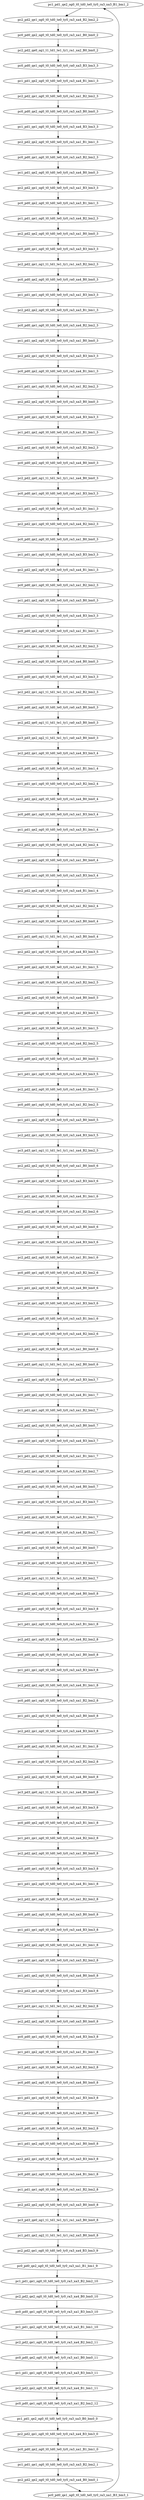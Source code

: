 digraph Test{
pc1_pd1_qe2_og0_t0_td0_te0_ty0_ra3_xa3_B1_bm1_2 -> pc2_pd2_qe1_og0_t0_td0_te0_ty0_ra3_xa4_B2_bm2_2 -> pc0_pd0_qe2_og0_t0_td0_te0_ty0_ra3_xa1_B0_bm0_2 -> pc2_pd2_qe0_og1_t1_td1_te1_ty1_ra1_xa2_B0_bm0_2 -> pc0_pd0_qe1_og0_t0_td0_te0_ty0_ra0_xa3_B3_bm3_3 -> pc1_pd1_qe2_og0_t0_td0_te0_ty0_ra3_xa4_B1_bm1_3 -> pc2_pd2_qe1_og0_t0_td0_te0_ty0_ra3_xa1_B2_bm2_3 -> pc0_pd0_qe2_og0_t0_td0_te0_ty0_ra3_xa3_B0_bm0_3 -> pc1_pd1_qe1_og0_t0_td0_te0_ty0_ra3_xa4_B3_bm3_3 -> pc2_pd2_qe2_og0_t0_td0_te0_ty0_ra3_xa1_B1_bm1_3 -> pc0_pd0_qe1_og0_t0_td0_te0_ty0_ra3_xa3_B2_bm2_3 -> pc1_pd1_qe2_og0_t0_td0_te0_ty0_ra3_xa4_B0_bm0_3 -> pc2_pd2_qe1_og0_t0_td0_te0_ty0_ra3_xa1_B3_bm3_3 -> pc0_pd0_qe2_og0_t0_td0_te0_ty0_ra3_xa3_B1_bm1_3 -> pc1_pd1_qe1_og0_t0_td0_te0_ty0_ra3_xa4_B2_bm2_3 -> pc2_pd2_qe2_og0_t0_td0_te0_ty0_ra3_xa1_B0_bm0_3 -> pc0_pd0_qe1_og0_t0_td0_te0_ty0_ra3_xa3_B3_bm3_3 -> pc2_pd2_qe1_og1_t1_td1_te1_ty1_ra1_xa3_B2_bm2_3 -> pc0_pd0_qe2_og0_t0_td0_te0_ty0_ra0_xa4_B0_bm0_3 -> pc1_pd1_qe1_og0_t0_td0_te0_ty0_ra3_xa1_B3_bm3_3 -> pc2_pd2_qe2_og0_t0_td0_te0_ty0_ra3_xa3_B1_bm1_3 -> pc0_pd0_qe1_og0_t0_td0_te0_ty0_ra3_xa4_B2_bm2_3 -> pc1_pd1_qe2_og0_t0_td0_te0_ty0_ra3_xa1_B0_bm0_3 -> pc2_pd2_qe1_og0_t0_td0_te0_ty0_ra3_xa3_B3_bm3_3 -> pc0_pd0_qe2_og0_t0_td0_te0_ty0_ra3_xa4_B1_bm1_3 -> pc1_pd1_qe1_og0_t0_td0_te0_ty0_ra3_xa1_B2_bm2_3 -> pc2_pd2_qe2_og0_t0_td0_te0_ty0_ra3_xa3_B0_bm0_3 -> pc0_pd0_qe1_og0_t0_td0_te0_ty0_ra3_xa4_B3_bm3_3 -> pc1_pd1_qe2_og0_t0_td0_te0_ty0_ra3_xa1_B1_bm1_3 -> pc2_pd2_qe1_og0_t0_td0_te0_ty0_ra3_xa3_B2_bm2_3 -> pc0_pd0_qe2_og0_t0_td0_te0_ty0_ra3_xa4_B0_bm0_3 -> pc2_pd2_qe0_og1_t1_td1_te1_ty1_ra1_xa4_B0_bm0_3 -> pc0_pd0_qe1_og0_t0_td0_te0_ty0_ra0_xa1_B3_bm3_3 -> pc1_pd1_qe2_og0_t0_td0_te0_ty0_ra3_xa3_B1_bm1_3 -> pc2_pd2_qe1_og0_t0_td0_te0_ty0_ra3_xa4_B2_bm2_3 -> pc0_pd0_qe2_og0_t0_td0_te0_ty0_ra3_xa1_B0_bm0_3 -> pc1_pd1_qe1_og0_t0_td0_te0_ty0_ra3_xa3_B3_bm3_3 -> pc2_pd2_qe2_og0_t0_td0_te0_ty0_ra3_xa4_B1_bm1_3 -> pc0_pd0_qe1_og0_t0_td0_te0_ty0_ra3_xa1_B2_bm2_3 -> pc1_pd1_qe2_og0_t0_td0_te0_ty0_ra3_xa3_B0_bm0_3 -> pc2_pd2_qe1_og0_t0_td0_te0_ty0_ra3_xa4_B3_bm3_3 -> pc0_pd0_qe2_og0_t0_td0_te0_ty0_ra3_xa1_B1_bm1_3 -> pc1_pd1_qe1_og0_t0_td0_te0_ty0_ra3_xa3_B2_bm2_3 -> pc2_pd2_qe2_og0_t0_td0_te0_ty0_ra3_xa4_B0_bm0_3 -> pc0_pd0_qe1_og0_t0_td0_te0_ty0_ra3_xa1_B3_bm3_3 -> pc2_pd2_qe1_og1_t1_td1_te1_ty1_ra1_xa2_B2_bm2_3 -> pc0_pd0_qe2_og0_t0_td0_te0_ty0_ra0_xa3_B0_bm0_3 -> pc2_pd2_qe0_og1_t1_td1_te1_ty1_ra0_xa3_B0_bm0_3 -> pc3_pd3_qe2_og2_t1_td1_te1_ty1_ra0_xa3_B0_bm0_3 -> pc2_pd2_qe1_og0_t0_td0_te0_ty0_ra3_xa4_B3_bm3_4 -> pc0_pd0_qe2_og0_t0_td0_te0_ty0_ra3_xa1_B1_bm1_4 -> pc1_pd1_qe1_og0_t0_td0_te0_ty0_ra3_xa3_B2_bm2_4 -> pc2_pd2_qe2_og0_t0_td0_te0_ty0_ra3_xa4_B0_bm0_4 -> pc0_pd0_qe1_og0_t0_td0_te0_ty0_ra3_xa1_B3_bm3_4 -> pc1_pd1_qe2_og0_t0_td0_te0_ty0_ra3_xa3_B1_bm1_4 -> pc2_pd2_qe1_og0_t0_td0_te0_ty0_ra3_xa4_B2_bm2_4 -> pc0_pd0_qe2_og0_t0_td0_te0_ty0_ra3_xa1_B0_bm0_4 -> pc1_pd1_qe1_og0_t0_td0_te0_ty0_ra3_xa3_B3_bm3_4 -> pc2_pd2_qe2_og0_t0_td0_te0_ty0_ra3_xa4_B1_bm1_4 -> pc0_pd0_qe1_og0_t0_td0_te0_ty0_ra3_xa1_B2_bm2_4 -> pc1_pd1_qe2_og0_t0_td0_te0_ty0_ra3_xa3_B0_bm0_4 -> pc1_pd1_qe0_og1_t1_td1_te1_ty1_ra1_xa3_B0_bm0_4 -> pc2_pd2_qe1_og0_t0_td0_te0_ty0_ra0_xa4_B3_bm3_5 -> pc0_pd0_qe2_og0_t0_td0_te0_ty0_ra3_xa1_B1_bm1_5 -> pc1_pd1_qe1_og0_t0_td0_te0_ty0_ra3_xa3_B2_bm2_5 -> pc2_pd2_qe2_og0_t0_td0_te0_ty0_ra3_xa4_B0_bm0_5 -> pc0_pd0_qe1_og0_t0_td0_te0_ty0_ra3_xa1_B3_bm3_5 -> pc1_pd1_qe2_og0_t0_td0_te0_ty0_ra3_xa3_B1_bm1_5 -> pc2_pd2_qe1_og0_t0_td0_te0_ty0_ra3_xa4_B2_bm2_5 -> pc0_pd0_qe2_og0_t0_td0_te0_ty0_ra3_xa1_B0_bm0_5 -> pc1_pd1_qe1_og0_t0_td0_te0_ty0_ra3_xa3_B3_bm3_5 -> pc2_pd2_qe2_og0_t0_td0_te0_ty0_ra3_xa4_B1_bm1_5 -> pc0_pd0_qe1_og0_t0_td0_te0_ty0_ra3_xa1_B2_bm2_5 -> pc1_pd1_qe2_og0_t0_td0_te0_ty0_ra3_xa3_B0_bm0_5 -> pc2_pd2_qe1_og0_t0_td0_te0_ty0_ra3_xa4_B3_bm3_5 -> pc3_pd3_qe1_og1_t1_td1_te1_ty1_ra1_xa4_B2_bm2_5 -> pc2_pd2_qe2_og0_t0_td0_te0_ty0_ra0_xa1_B0_bm0_6 -> pc0_pd0_qe1_og0_t0_td0_te0_ty0_ra3_xa3_B3_bm3_6 -> pc1_pd1_qe2_og0_t0_td0_te0_ty0_ra3_xa4_B1_bm1_6 -> pc2_pd2_qe1_og0_t0_td0_te0_ty0_ra3_xa1_B2_bm2_6 -> pc0_pd0_qe2_og0_t0_td0_te0_ty0_ra3_xa3_B0_bm0_6 -> pc1_pd1_qe1_og0_t0_td0_te0_ty0_ra3_xa4_B3_bm3_6 -> pc2_pd2_qe2_og0_t0_td0_te0_ty0_ra3_xa1_B1_bm1_6 -> pc0_pd0_qe1_og0_t0_td0_te0_ty0_ra3_xa3_B2_bm2_6 -> pc1_pd1_qe2_og0_t0_td0_te0_ty0_ra3_xa4_B0_bm0_6 -> pc2_pd2_qe1_og0_t0_td0_te0_ty0_ra3_xa1_B3_bm3_6 -> pc0_pd0_qe2_og0_t0_td0_te0_ty0_ra3_xa3_B1_bm1_6 -> pc1_pd1_qe1_og0_t0_td0_te0_ty0_ra3_xa4_B2_bm2_6 -> pc2_pd2_qe2_og0_t0_td0_te0_ty0_ra3_xa1_B0_bm0_6 -> pc3_pd3_qe0_og1_t1_td1_te1_ty1_ra1_xa2_B0_bm0_6 -> pc2_pd2_qe1_og0_t0_td0_te0_ty0_ra0_xa3_B3_bm3_7 -> pc0_pd0_qe2_og0_t0_td0_te0_ty0_ra3_xa4_B1_bm1_7 -> pc1_pd1_qe1_og0_t0_td0_te0_ty0_ra3_xa1_B2_bm2_7 -> pc2_pd2_qe2_og0_t0_td0_te0_ty0_ra3_xa3_B0_bm0_7 -> pc0_pd0_qe1_og0_t0_td0_te0_ty0_ra3_xa4_B3_bm3_7 -> pc1_pd1_qe2_og0_t0_td0_te0_ty0_ra3_xa1_B1_bm1_7 -> pc2_pd2_qe1_og0_t0_td0_te0_ty0_ra3_xa3_B2_bm2_7 -> pc0_pd0_qe2_og0_t0_td0_te0_ty0_ra3_xa4_B0_bm0_7 -> pc1_pd1_qe1_og0_t0_td0_te0_ty0_ra3_xa1_B3_bm3_7 -> pc2_pd2_qe2_og0_t0_td0_te0_ty0_ra3_xa3_B1_bm1_7 -> pc0_pd0_qe1_og0_t0_td0_te0_ty0_ra3_xa4_B2_bm2_7 -> pc1_pd1_qe2_og0_t0_td0_te0_ty0_ra3_xa1_B0_bm0_7 -> pc2_pd2_qe1_og0_t0_td0_te0_ty0_ra3_xa3_B3_bm3_7 -> pc3_pd3_qe1_og1_t1_td1_te1_ty1_ra1_xa3_B2_bm2_7 -> pc2_pd2_qe2_og0_t0_td0_te0_ty0_ra0_xa4_B0_bm0_8 -> pc0_pd0_qe1_og0_t0_td0_te0_ty0_ra3_xa1_B3_bm3_8 -> pc1_pd1_qe2_og0_t0_td0_te0_ty0_ra3_xa3_B1_bm1_8 -> pc2_pd2_qe1_og0_t0_td0_te0_ty0_ra3_xa4_B2_bm2_8 -> pc0_pd0_qe2_og0_t0_td0_te0_ty0_ra3_xa1_B0_bm0_8 -> pc1_pd1_qe1_og0_t0_td0_te0_ty0_ra3_xa3_B3_bm3_8 -> pc2_pd2_qe2_og0_t0_td0_te0_ty0_ra3_xa4_B1_bm1_8 -> pc0_pd0_qe1_og0_t0_td0_te0_ty0_ra3_xa1_B2_bm2_8 -> pc1_pd1_qe2_og0_t0_td0_te0_ty0_ra3_xa3_B0_bm0_8 -> pc2_pd2_qe1_og0_t0_td0_te0_ty0_ra3_xa4_B3_bm3_8 -> pc0_pd0_qe2_og0_t0_td0_te0_ty0_ra3_xa1_B1_bm1_8 -> pc1_pd1_qe1_og0_t0_td0_te0_ty0_ra3_xa3_B2_bm2_8 -> pc2_pd2_qe2_og0_t0_td0_te0_ty0_ra3_xa4_B0_bm0_8 -> pc3_pd3_qe0_og1_t1_td1_te1_ty1_ra1_xa4_B0_bm0_8 -> pc2_pd2_qe1_og0_t0_td0_te0_ty0_ra0_xa1_B3_bm3_8 -> pc0_pd0_qe2_og0_t0_td0_te0_ty0_ra3_xa3_B1_bm1_8 -> pc1_pd1_qe1_og0_t0_td0_te0_ty0_ra3_xa4_B2_bm2_8 -> pc2_pd2_qe2_og0_t0_td0_te0_ty0_ra3_xa1_B0_bm0_8 -> pc0_pd0_qe1_og0_t0_td0_te0_ty0_ra3_xa3_B3_bm3_8 -> pc1_pd1_qe2_og0_t0_td0_te0_ty0_ra3_xa4_B1_bm1_8 -> pc2_pd2_qe1_og0_t0_td0_te0_ty0_ra3_xa1_B2_bm2_8 -> pc0_pd0_qe2_og0_t0_td0_te0_ty0_ra3_xa3_B0_bm0_8 -> pc1_pd1_qe1_og0_t0_td0_te0_ty0_ra3_xa4_B3_bm3_8 -> pc2_pd2_qe2_og0_t0_td0_te0_ty0_ra3_xa1_B1_bm1_8 -> pc0_pd0_qe1_og0_t0_td0_te0_ty0_ra3_xa3_B2_bm2_8 -> pc1_pd1_qe2_og0_t0_td0_te0_ty0_ra3_xa4_B0_bm0_8 -> pc2_pd2_qe1_og0_t0_td0_te0_ty0_ra3_xa1_B3_bm3_8 -> pc3_pd3_qe1_og1_t1_td1_te1_ty1_ra1_xa2_B2_bm2_8 -> pc2_pd2_qe2_og0_t0_td0_te0_ty0_ra0_xa3_B0_bm0_8 -> pc0_pd0_qe1_og0_t0_td0_te0_ty0_ra3_xa4_B3_bm3_8 -> pc1_pd1_qe2_og0_t0_td0_te0_ty0_ra3_xa1_B1_bm1_8 -> pc2_pd2_qe1_og0_t0_td0_te0_ty0_ra3_xa3_B2_bm2_8 -> pc0_pd0_qe2_og0_t0_td0_te0_ty0_ra3_xa4_B0_bm0_8 -> pc1_pd1_qe1_og0_t0_td0_te0_ty0_ra3_xa1_B3_bm3_8 -> pc2_pd2_qe2_og0_t0_td0_te0_ty0_ra3_xa3_B1_bm1_8 -> pc0_pd0_qe1_og0_t0_td0_te0_ty0_ra3_xa4_B2_bm2_8 -> pc1_pd1_qe2_og0_t0_td0_te0_ty0_ra3_xa1_B0_bm0_8 -> pc2_pd2_qe1_og0_t0_td0_te0_ty0_ra3_xa3_B3_bm3_8 -> pc0_pd0_qe2_og0_t0_td0_te0_ty0_ra3_xa4_B1_bm1_8 -> pc1_pd1_qe1_og0_t0_td0_te0_ty0_ra3_xa1_B2_bm2_8 -> pc2_pd2_qe2_og0_t0_td0_te0_ty0_ra3_xa3_B0_bm0_8 -> pc3_pd3_qe0_og1_t1_td1_te1_ty1_ra1_xa3_B0_bm0_8 -> pc1_pd1_qe2_og2_t1_td1_te1_ty1_ra2_xa3_B0_bm0_8 -> pc2_pd2_qe1_og0_t0_td0_te0_ty0_ra3_xa4_B3_bm3_9 -> pc0_pd0_qe2_og0_t0_td0_te0_ty0_ra3_xa1_B1_bm1_9 -> pc1_pd1_qe1_og0_t0_td0_te0_ty0_ra3_xa3_B2_bm2_10 -> pc2_pd2_qe2_og0_t0_td0_te0_ty0_ra3_xa4_B0_bm0_10 -> pc0_pd0_qe1_og0_t0_td0_te0_ty0_ra3_xa1_B3_bm3_10 -> pc1_pd1_qe2_og0_t0_td0_te0_ty0_ra3_xa3_B1_bm1_10 -> pc2_pd2_qe1_og0_t0_td0_te0_ty0_ra3_xa4_B2_bm2_11 -> pc0_pd0_qe2_og0_t0_td0_te0_ty0_ra3_xa1_B0_bm0_11 -> pc1_pd1_qe1_og0_t0_td0_te0_ty0_ra3_xa3_B3_bm3_11 -> pc2_pd2_qe2_og0_t0_td0_te0_ty0_ra3_xa4_B1_bm1_11 -> pc0_pd0_qe1_og0_t0_td0_te0_ty0_ra3_xa1_B2_bm2_12 -> pc1_pd1_qe2_og0_t0_td0_te0_ty0_ra3_xa3_B0_bm0_0 -> pc2_pd2_qe1_og0_t0_td0_te0_ty0_ra3_xa4_B3_bm3_0 -> pc0_pd0_qe2_og0_t0_td0_te0_ty0_ra3_xa1_B1_bm1_0 -> pc1_pd1_qe1_og0_t0_td0_te0_ty0_ra3_xa3_B2_bm2_1 -> pc2_pd2_qe2_og0_t0_td0_te0_ty0_ra3_xa4_B0_bm0_1 -> pc0_pd0_qe1_og0_t0_td0_te0_ty0_ra3_xa1_B3_bm3_1 -> pc1_pd1_qe2_og0_t0_td0_te0_ty0_ra3_xa3_B1_bm1_2;}
